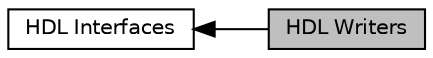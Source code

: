 digraph "HDL Writers"
{
  edge [fontname="Helvetica",fontsize="10",labelfontname="Helvetica",labelfontsize="10"];
  node [fontname="Helvetica",fontsize="10",shape=record];
  rankdir=LR;
  Node0 [label="HDL Writers",height=0.2,width=0.4,color="black", fillcolor="grey75", style="filled", fontcolor="black"];
  Node1 [label="HDL Interfaces",height=0.2,width=0.4,color="black", fillcolor="white", style="filled",URL="$d9/d5d/group__hdl__interfaces.html"];
  Node1->Node0 [shape=plaintext, dir="back", style="solid"];
}
